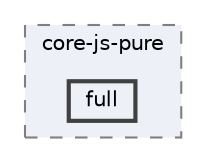 digraph "pkiclassroomrescheduler/src/main/frontend/node_modules/core-js-pure/full"
{
 // LATEX_PDF_SIZE
  bgcolor="transparent";
  edge [fontname=Helvetica,fontsize=10,labelfontname=Helvetica,labelfontsize=10];
  node [fontname=Helvetica,fontsize=10,shape=box,height=0.2,width=0.4];
  compound=true
  subgraph clusterdir_83ca3e6e5e08f0dd54a8cf186a5718f8 {
    graph [ bgcolor="#edf0f7", pencolor="grey50", label="core-js-pure", fontname=Helvetica,fontsize=10 style="filled,dashed", URL="dir_83ca3e6e5e08f0dd54a8cf186a5718f8.html",tooltip=""]
  dir_1bc626fa7e39ce41cbe1ed76be8981a0 [label="full", fillcolor="#edf0f7", color="grey25", style="filled,bold", URL="dir_1bc626fa7e39ce41cbe1ed76be8981a0.html",tooltip=""];
  }
}
